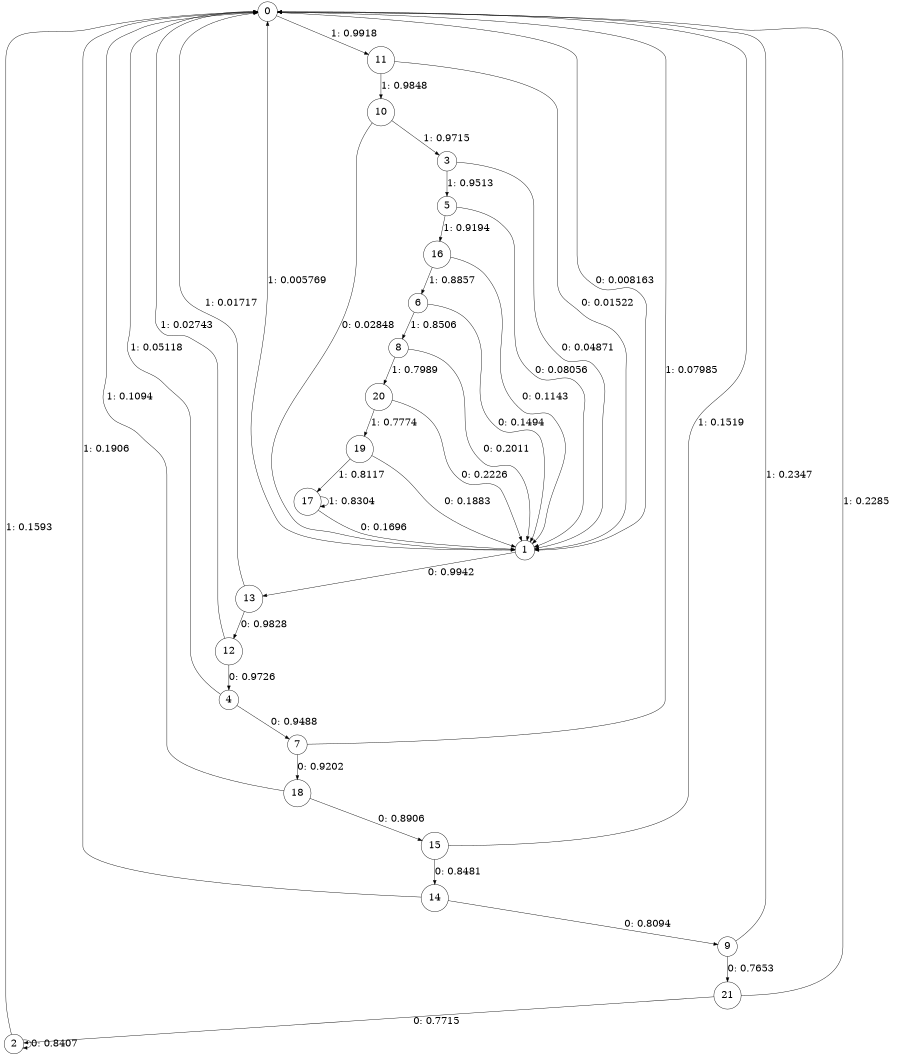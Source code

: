 digraph "ch3_face_source_L11" {
size = "6,8.5";
ratio = "fill";
node [shape = circle];
node [fontsize = 24];
edge [fontsize = 24];
0 -> 1 [label = "0: 0.008163  "];
0 -> 11 [label = "1: 0.9918   "];
1 -> 13 [label = "0: 0.9942   "];
1 -> 0 [label = "1: 0.005769  "];
2 -> 2 [label = "0: 0.8407   "];
2 -> 0 [label = "1: 0.1593   "];
3 -> 1 [label = "0: 0.04871  "];
3 -> 5 [label = "1: 0.9513   "];
4 -> 7 [label = "0: 0.9488   "];
4 -> 0 [label = "1: 0.05118  "];
5 -> 1 [label = "0: 0.08056  "];
5 -> 16 [label = "1: 0.9194   "];
6 -> 1 [label = "0: 0.1494   "];
6 -> 8 [label = "1: 0.8506   "];
7 -> 18 [label = "0: 0.9202   "];
7 -> 0 [label = "1: 0.07985  "];
8 -> 1 [label = "0: 0.2011   "];
8 -> 20 [label = "1: 0.7989   "];
9 -> 21 [label = "0: 0.7653   "];
9 -> 0 [label = "1: 0.2347   "];
10 -> 1 [label = "0: 0.02848  "];
10 -> 3 [label = "1: 0.9715   "];
11 -> 1 [label = "0: 0.01522  "];
11 -> 10 [label = "1: 0.9848   "];
12 -> 4 [label = "0: 0.9726   "];
12 -> 0 [label = "1: 0.02743  "];
13 -> 12 [label = "0: 0.9828   "];
13 -> 0 [label = "1: 0.01717  "];
14 -> 9 [label = "0: 0.8094   "];
14 -> 0 [label = "1: 0.1906   "];
15 -> 14 [label = "0: 0.8481   "];
15 -> 0 [label = "1: 0.1519   "];
16 -> 1 [label = "0: 0.1143   "];
16 -> 6 [label = "1: 0.8857   "];
17 -> 1 [label = "0: 0.1696   "];
17 -> 17 [label = "1: 0.8304   "];
18 -> 15 [label = "0: 0.8906   "];
18 -> 0 [label = "1: 0.1094   "];
19 -> 1 [label = "0: 0.1883   "];
19 -> 17 [label = "1: 0.8117   "];
20 -> 1 [label = "0: 0.2226   "];
20 -> 19 [label = "1: 0.7774   "];
21 -> 2 [label = "0: 0.7715   "];
21 -> 0 [label = "1: 0.2285   "];
}